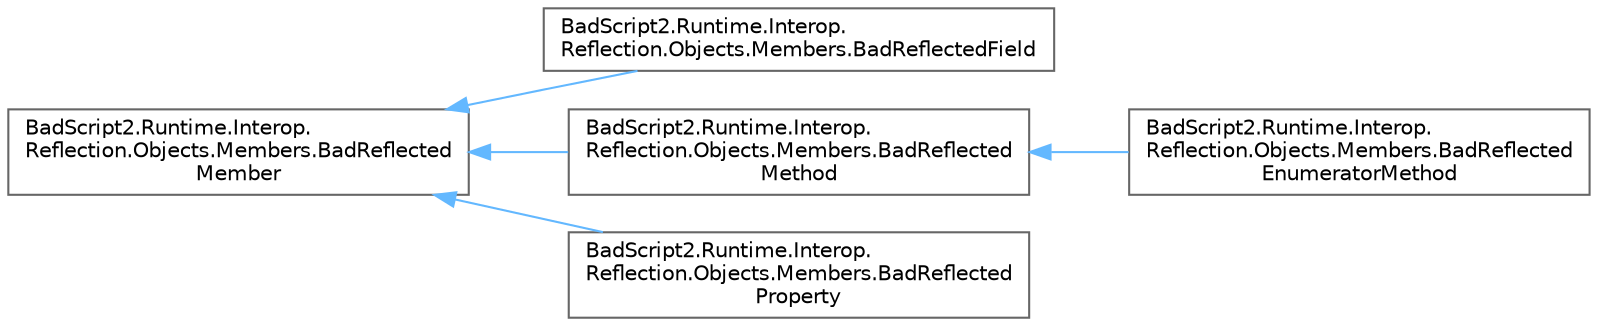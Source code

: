 digraph "Graphical Class Hierarchy"
{
 // LATEX_PDF_SIZE
  bgcolor="transparent";
  edge [fontname=Helvetica,fontsize=10,labelfontname=Helvetica,labelfontsize=10];
  node [fontname=Helvetica,fontsize=10,shape=box,height=0.2,width=0.4];
  rankdir="LR";
  Node0 [id="Node000000",label="BadScript2.Runtime.Interop.\lReflection.Objects.Members.BadReflected\lMember",height=0.2,width=0.4,color="grey40", fillcolor="white", style="filled",URL="$class_bad_script2_1_1_runtime_1_1_interop_1_1_reflection_1_1_objects_1_1_members_1_1_bad_reflected_member.html",tooltip=" "];
  Node0 -> Node1 [id="edge187_Node000000_Node000001",dir="back",color="steelblue1",style="solid",tooltip=" "];
  Node1 [id="Node000001",label="BadScript2.Runtime.Interop.\lReflection.Objects.Members.BadReflectedField",height=0.2,width=0.4,color="grey40", fillcolor="white", style="filled",URL="$class_bad_script2_1_1_runtime_1_1_interop_1_1_reflection_1_1_objects_1_1_members_1_1_bad_reflected_field.html",tooltip=" "];
  Node0 -> Node2 [id="edge188_Node000000_Node000002",dir="back",color="steelblue1",style="solid",tooltip=" "];
  Node2 [id="Node000002",label="BadScript2.Runtime.Interop.\lReflection.Objects.Members.BadReflected\lMethod",height=0.2,width=0.4,color="grey40", fillcolor="white", style="filled",URL="$class_bad_script2_1_1_runtime_1_1_interop_1_1_reflection_1_1_objects_1_1_members_1_1_bad_reflected_method.html",tooltip=" "];
  Node2 -> Node3 [id="edge189_Node000002_Node000003",dir="back",color="steelblue1",style="solid",tooltip=" "];
  Node3 [id="Node000003",label="BadScript2.Runtime.Interop.\lReflection.Objects.Members.BadReflected\lEnumeratorMethod",height=0.2,width=0.4,color="grey40", fillcolor="white", style="filled",URL="$class_bad_script2_1_1_runtime_1_1_interop_1_1_reflection_1_1_objects_1_1_members_1_1_bad_reflected_enumerator_method.html",tooltip=" "];
  Node0 -> Node4 [id="edge190_Node000000_Node000004",dir="back",color="steelblue1",style="solid",tooltip=" "];
  Node4 [id="Node000004",label="BadScript2.Runtime.Interop.\lReflection.Objects.Members.BadReflected\lProperty",height=0.2,width=0.4,color="grey40", fillcolor="white", style="filled",URL="$class_bad_script2_1_1_runtime_1_1_interop_1_1_reflection_1_1_objects_1_1_members_1_1_bad_reflected_property.html",tooltip=" "];
}
